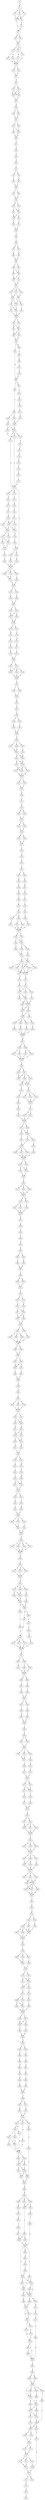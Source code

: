 strict digraph  {
	S0 -> S1 [ label = M ];
	S1 -> S2 [ label = A ];
	S1 -> S3 [ label = P ];
	S1 -> S4 [ label = G ];
	S2 -> S5 [ label = I ];
	S3 -> S5 [ label = I ];
	S4 -> S6 [ label = M ];
	S4 -> S5 [ label = I ];
	S5 -> S7 [ label = R ];
	S6 -> S8 [ label = P ];
	S7 -> S9 [ label = R ];
	S7 -> S10 [ label = K ];
	S8 -> S7 [ label = R ];
	S9 -> S11 [ label = K ];
	S10 -> S11 [ label = K ];
	S11 -> S12 [ label = S ];
	S11 -> S13 [ label = T ];
	S11 -> S14 [ label = P ];
	S12 -> S15 [ label = T ];
	S12 -> S16 [ label = S ];
	S13 -> S17 [ label = N ];
	S14 -> S18 [ label = K ];
	S15 -> S18 [ label = K ];
	S16 -> S18 [ label = K ];
	S17 -> S18 [ label = K ];
	S18 -> S19 [ label = S ];
	S18 -> S20 [ label = N ];
	S19 -> S21 [ label = P ];
	S20 -> S21 [ label = P ];
	S21 -> S22 [ label = P ];
	S22 -> S23 [ label = I ];
	S22 -> S24 [ label = V ];
	S23 -> S25 [ label = L ];
	S23 -> S26 [ label = M ];
	S24 -> S26 [ label = M ];
	S24 -> S25 [ label = L ];
	S25 -> S27 [ label = S ];
	S26 -> S27 [ label = S ];
	S27 -> S28 [ label = H ];
	S28 -> S29 [ label = E ];
	S28 -> S30 [ label = D ];
	S29 -> S31 [ label = F ];
	S30 -> S31 [ label = F ];
	S31 -> S32 [ label = I ];
	S31 -> S33 [ label = V ];
	S32 -> S34 [ label = L ];
	S32 -> S35 [ label = I ];
	S33 -> S35 [ label = I ];
	S34 -> S36 [ label = Q ];
	S35 -> S36 [ label = Q ];
	S36 -> S37 [ label = N ];
	S37 -> S38 [ label = H ];
	S38 -> S39 [ label = A ];
	S39 -> S40 [ label = D ];
	S40 -> S41 [ label = I ];
	S41 -> S42 [ label = V ];
	S41 -> S43 [ label = L ];
	S42 -> S44 [ label = S ];
	S43 -> S45 [ label = A ];
	S44 -> S46 [ label = C ];
	S45 -> S46 [ label = C ];
	S46 -> S47 [ label = V ];
	S46 -> S48 [ label = I ];
	S47 -> S49 [ label = A ];
	S48 -> S49 [ label = A ];
	S49 -> S50 [ label = M ];
	S49 -> S51 [ label = I ];
	S50 -> S52 [ label = V ];
	S50 -> S53 [ label = L ];
	S51 -> S53 [ label = L ];
	S52 -> S54 [ label = F ];
	S53 -> S55 [ label = I ];
	S53 -> S54 [ label = F ];
	S54 -> S56 [ label = L ];
	S55 -> S57 [ label = V ];
	S56 -> S58 [ label = L ];
	S57 -> S58 [ label = L ];
	S58 -> S59 [ label = G ];
	S59 -> S60 [ label = L ];
	S60 -> S61 [ label = M ];
	S60 -> S62 [ label = V ];
	S61 -> S63 [ label = F ];
	S62 -> S64 [ label = A ];
	S63 -> S65 [ label = E ];
	S64 -> S65 [ label = E ];
	S65 -> S66 [ label = I ];
	S65 -> S67 [ label = V ];
	S66 -> S68 [ label = S ];
	S66 -> S69 [ label = T ];
	S67 -> S69 [ label = T ];
	S68 -> S70 [ label = A ];
	S69 -> S71 [ label = S ];
	S69 -> S70 [ label = A ];
	S70 -> S72 [ label = K ];
	S71 -> S72 [ label = K ];
	S72 -> S73 [ label = V ];
	S72 -> S74 [ label = F ];
	S72 -> S75 [ label = A ];
	S73 -> S76 [ label = A ];
	S73 -> S77 [ label = S ];
	S74 -> S76 [ label = A ];
	S75 -> S77 [ label = S ];
	S76 -> S78 [ label = I ];
	S76 -> S79 [ label = V ];
	S77 -> S80 [ label = R ];
	S77 -> S78 [ label = I ];
	S78 -> S81 [ label = I ];
	S79 -> S81 [ label = I ];
	S79 -> S82 [ label = L ];
	S80 -> S83 [ label = V ];
	S81 -> S84 [ label = F ];
	S82 -> S84 [ label = F ];
	S83 -> S84 [ label = F ];
	S84 -> S85 [ label = V ];
	S84 -> S86 [ label = I ];
	S85 -> S87 [ label = T ];
	S85 -> S88 [ label = F ];
	S86 -> S87 [ label = T ];
	S87 -> S89 [ label = L ];
	S87 -> S90 [ label = V ];
	S88 -> S89 [ label = L ];
	S89 -> S91 [ label = Q ];
	S90 -> S91 [ label = Q ];
	S91 -> S92 [ label = Y ];
	S91 -> S93 [ label = H ];
	S92 -> S94 [ label = N ];
	S93 -> S95 [ label = G ];
	S94 -> S96 [ label = V ];
	S94 -> S97 [ label = E ];
	S95 -> S98 [ label = F ];
	S96 -> S99 [ label = T ];
	S97 -> S100 [ label = E ];
	S98 -> S101 [ label = I ];
	S99 -> S102 [ label = L ];
	S99 -> S103 [ label = I ];
	S100 -> S104 [ label = G ];
	S101 -> S105 [ label = K ];
	S102 -> S106 [ label = P ];
	S103 -> S107 [ label = S ];
	S104 -> S108 [ label = E ];
	S105 -> S94 [ label = N ];
	S106 -> S109 [ label = A ];
	S107 -> S109 [ label = A ];
	S107 -> S110 [ label = V ];
	S108 -> S111 [ label = L ];
	S109 -> S112 [ label = T ];
	S109 -> S113 [ label = N ];
	S109 -> S114 [ label = V ];
	S110 -> S113 [ label = N ];
	S111 -> S115 [ label = E ];
	S112 -> S116 [ label = E ];
	S113 -> S116 [ label = E ];
	S114 -> S117 [ label = G ];
	S115 -> S106 [ label = P ];
	S116 -> S118 [ label = E ];
	S116 -> S119 [ label = G ];
	S116 -> S120 [ label = F ];
	S117 -> S121 [ label = K ];
	S118 -> S122 [ label = Q ];
	S119 -> S123 [ label = P ];
	S120 -> S124 [ label = H ];
	S120 -> S125 [ label = T ];
	S121 -> S126 [ label = D ];
	S122 -> S127 [ label = A ];
	S123 -> S128 [ label = E ];
	S124 -> S129 [ label = H ];
	S125 -> S130 [ label = R ];
	S126 -> S131 [ label = A ];
	S127 -> S132 [ label = T ];
	S128 -> S133 [ label = E ];
	S129 -> S134 [ label = G ];
	S130 -> S134 [ label = G ];
	S131 -> S135 [ label = F ];
	S132 -> S136 [ label = E ];
	S133 -> S137 [ label = T ];
	S134 -> S138 [ label = I ];
	S134 -> S139 [ label = Y ];
	S134 -> S140 [ label = L ];
	S135 -> S141 [ label = P ];
	S136 -> S142 [ label = S ];
	S136 -> S143 [ label = A ];
	S137 -> S143 [ label = A ];
	S137 -> S144 [ label = T ];
	S138 -> S145 [ label = K ];
	S139 -> S146 [ label = L ];
	S140 -> S145 [ label = K ];
	S141 -> S147 [ label = I ];
	S142 -> S148 [ label = A ];
	S143 -> S149 [ label = V ];
	S143 -> S148 [ label = A ];
	S144 -> S149 [ label = V ];
	S145 -> S150 [ label = D ];
	S146 -> S150 [ label = D ];
	S147 -> S116 [ label = E ];
	S148 -> S151 [ label = S ];
	S148 -> S152 [ label = F ];
	S149 -> S153 [ label = N ];
	S150 -> S154 [ label = L ];
	S150 -> S155 [ label = I ];
	S151 -> S156 [ label = F ];
	S151 -> S157 [ label = L ];
	S152 -> S157 [ label = L ];
	S153 -> S158 [ label = Y ];
	S154 -> S159 [ label = A ];
	S155 -> S160 [ label = F ];
	S156 -> S161 [ label = Y ];
	S157 -> S161 [ label = Y ];
	S158 -> S120 [ label = F ];
	S159 -> S162 [ label = T ];
	S160 -> S162 [ label = T ];
	S161 -> S163 [ label = Y ];
	S162 -> S164 [ label = I ];
	S162 -> S165 [ label = V ];
	S163 -> S166 [ label = Y ];
	S164 -> S167 [ label = F ];
	S165 -> S167 [ label = F ];
	S165 -> S168 [ label = L ];
	S166 -> S134 [ label = G ];
	S167 -> S169 [ label = F ];
	S168 -> S169 [ label = F ];
	S169 -> S170 [ label = Y ];
	S169 -> S171 [ label = Q ];
	S170 -> S172 [ label = M ];
	S171 -> S173 [ label = A ];
	S172 -> S174 [ label = L ];
	S173 -> S175 [ label = M ];
	S174 -> S176 [ label = V ];
	S175 -> S177 [ label = M ];
	S176 -> S178 [ label = A ];
	S177 -> S179 [ label = L ];
	S178 -> S180 [ label = I ];
	S179 -> S180 [ label = I ];
	S180 -> S181 [ label = I ];
	S180 -> S182 [ label = V ];
	S181 -> S183 [ label = V ];
	S181 -> S184 [ label = M ];
	S181 -> S185 [ label = I ];
	S182 -> S183 [ label = V ];
	S183 -> S186 [ label = H ];
	S184 -> S186 [ label = H ];
	S185 -> S186 [ label = H ];
	S186 -> S187 [ label = A ];
	S187 -> S188 [ label = I ];
	S187 -> S189 [ label = V ];
	S188 -> S190 [ label = I ];
	S189 -> S190 [ label = I ];
	S190 -> S191 [ label = Q ];
	S191 -> S192 [ label = E ];
	S192 -> S193 [ label = Y ];
	S193 -> S194 [ label = V ];
	S193 -> S195 [ label = I ];
	S194 -> S196 [ label = L ];
	S195 -> S197 [ label = V ];
	S196 -> S198 [ label = D ];
	S197 -> S198 [ label = D ];
	S198 -> S199 [ label = K ];
	S199 -> S200 [ label = I ];
	S199 -> S201 [ label = L ];
	S199 -> S202 [ label = V ];
	S200 -> S203 [ label = N ];
	S201 -> S203 [ label = N ];
	S202 -> S204 [ label = S ];
	S203 -> S205 [ label = R ];
	S203 -> S206 [ label = K ];
	S204 -> S206 [ label = K ];
	S205 -> S207 [ label = R ];
	S205 -> S208 [ label = K ];
	S206 -> S208 [ label = K ];
	S207 -> S209 [ label = M ];
	S208 -> S210 [ label = K ];
	S208 -> S211 [ label = L ];
	S208 -> S209 [ label = M ];
	S209 -> S212 [ label = H ];
	S210 -> S212 [ label = H ];
	S211 -> S212 [ label = H ];
	S212 -> S213 [ label = F ];
	S212 -> S214 [ label = L ];
	S213 -> S215 [ label = S ];
	S214 -> S215 [ label = S ];
	S215 -> S216 [ label = K ];
	S216 -> S217 [ label = T ];
	S217 -> S218 [ label = K ];
	S218 -> S219 [ label = H ];
	S218 -> S220 [ label = N ];
	S219 -> S221 [ label = S ];
	S220 -> S221 [ label = S ];
	S221 -> S222 [ label = K ];
	S221 -> S223 [ label = R ];
	S222 -> S224 [ label = F ];
	S223 -> S224 [ label = F ];
	S224 -> S225 [ label = N ];
	S224 -> S226 [ label = S ];
	S225 -> S227 [ label = E ];
	S226 -> S227 [ label = E ];
	S227 -> S228 [ label = S ];
	S228 -> S229 [ label = G ];
	S229 -> S230 [ label = Q ];
	S230 -> S231 [ label = L ];
	S231 -> S232 [ label = S ];
	S231 -> S233 [ label = L ];
	S232 -> S234 [ label = A ];
	S233 -> S235 [ label = V ];
	S234 -> S236 [ label = F ];
	S235 -> S237 [ label = W ];
	S236 -> S238 [ label = Y ];
	S237 -> S239 [ label = C ];
	S238 -> S240 [ label = L ];
	S239 -> S241 [ label = I ];
	S240 -> S242 [ label = F ];
	S241 -> S243 [ label = V ];
	S242 -> S244 [ label = S ];
	S243 -> S245 [ label = A ];
	S244 -> S246 [ label = C ];
	S244 -> S247 [ label = F ];
	S245 -> S248 [ label = V ];
	S246 -> S249 [ label = I ];
	S246 -> S250 [ label = V ];
	S247 -> S251 [ label = A ];
	S248 -> S252 [ label = G ];
	S249 -> S253 [ label = W ];
	S250 -> S253 [ label = W ];
	S251 -> S253 [ label = W ];
	S252 -> S253 [ label = W ];
	S253 -> S254 [ label = G ];
	S253 -> S255 [ label = S ];
	S254 -> S256 [ label = T ];
	S254 -> S257 [ label = A ];
	S255 -> S257 [ label = A ];
	S256 -> S258 [ label = F ];
	S257 -> S259 [ label = S ];
	S257 -> S260 [ label = H ];
	S258 -> S261 [ label = I ];
	S259 -> S261 [ label = I ];
	S260 -> S262 [ label = L ];
	S261 -> S263 [ label = L ];
	S261 -> S264 [ label = I ];
	S262 -> S264 [ label = I ];
	S263 -> S265 [ label = V ];
	S263 -> S266 [ label = L ];
	S263 -> S267 [ label = I ];
	S263 -> S268 [ label = F ];
	S264 -> S267 [ label = I ];
	S264 -> S269 [ label = M ];
	S265 -> S270 [ label = S ];
	S266 -> S270 [ label = S ];
	S267 -> S271 [ label = K ];
	S267 -> S270 [ label = S ];
	S268 -> S270 [ label = S ];
	S269 -> S270 [ label = S ];
	S270 -> S272 [ label = E ];
	S271 -> S273 [ label = N ];
	S272 -> S274 [ label = N ];
	S273 -> S275 [ label = G ];
	S274 -> S276 [ label = Y ];
	S274 -> S277 [ label = F ];
	S274 -> S278 [ label = I ];
	S275 -> S277 [ label = F ];
	S276 -> S279 [ label = I ];
	S277 -> S280 [ label = L ];
	S277 -> S281 [ label = F ];
	S278 -> S280 [ label = L ];
	S279 -> S282 [ label = S ];
	S280 -> S282 [ label = S ];
	S280 -> S283 [ label = A ];
	S281 -> S282 [ label = S ];
	S282 -> S284 [ label = D ];
	S282 -> S285 [ label = N ];
	S283 -> S284 [ label = D ];
	S284 -> S286 [ label = P ];
	S285 -> S286 [ label = P ];
	S285 -> S287 [ label = I ];
	S286 -> S288 [ label = T ];
	S286 -> S289 [ label = V ];
	S286 -> S290 [ label = A ];
	S287 -> S291 [ label = S ];
	S288 -> S292 [ label = I ];
	S289 -> S293 [ label = N ];
	S290 -> S294 [ label = S ];
	S291 -> S295 [ label = A ];
	S292 -> S296 [ label = L ];
	S293 -> S296 [ label = L ];
	S294 -> S296 [ label = L ];
	S295 -> S296 [ label = L ];
	S296 -> S297 [ label = W ];
	S297 -> S298 [ label = R ];
	S297 -> S299 [ label = E ];
	S298 -> S300 [ label = S ];
	S298 -> S301 [ label = A ];
	S299 -> S302 [ label = G ];
	S299 -> S303 [ label = D ];
	S300 -> S304 [ label = Y ];
	S301 -> S304 [ label = Y ];
	S302 -> S304 [ label = Y ];
	S303 -> S304 [ label = Y ];
	S304 -> S305 [ label = P ];
	S305 -> S306 [ label = P ];
	S305 -> S307 [ label = H ];
	S306 -> S308 [ label = N ];
	S307 -> S309 [ label = T ];
	S307 -> S310 [ label = R ];
	S307 -> S308 [ label = N ];
	S308 -> S311 [ label = L ];
	S309 -> S311 [ label = L ];
	S309 -> S312 [ label = I ];
	S310 -> S311 [ label = L ];
	S311 -> S313 [ label = M ];
	S312 -> S314 [ label = I ];
	S313 -> S315 [ label = T ];
	S313 -> S316 [ label = P ];
	S313 -> S317 [ label = Q ];
	S314 -> S318 [ label = H ];
	S315 -> S319 [ label = F ];
	S316 -> S319 [ label = F ];
	S317 -> S319 [ label = F ];
	S318 -> S320 [ label = W ];
	S319 -> S321 [ label = Q ];
	S320 -> S322 [ label = E ];
	S321 -> S323 [ label = V ];
	S321 -> S324 [ label = M ];
	S322 -> S325 [ label = T ];
	S323 -> S326 [ label = K ];
	S324 -> S326 [ label = K ];
	S325 -> S326 [ label = K ];
	S326 -> S327 [ label = F ];
	S326 -> S328 [ label = L ];
	S327 -> S329 [ label = F ];
	S327 -> S330 [ label = Y ];
	S328 -> S330 [ label = Y ];
	S329 -> S331 [ label = Y ];
	S330 -> S332 [ label = F ];
	S330 -> S333 [ label = L ];
	S331 -> S334 [ label = I ];
	S332 -> S334 [ label = I ];
	S333 -> S335 [ label = L ];
	S334 -> S336 [ label = L ];
	S334 -> S337 [ label = C ];
	S334 -> S338 [ label = S ];
	S335 -> S339 [ label = V ];
	S336 -> S340 [ label = Q ];
	S337 -> S340 [ label = Q ];
	S338 -> S340 [ label = Q ];
	S339 -> S340 [ label = Q ];
	S340 -> S341 [ label = L ];
	S340 -> S342 [ label = M ];
	S341 -> S343 [ label = A ];
	S341 -> S344 [ label = G ];
	S342 -> S343 [ label = A ];
	S343 -> S345 [ label = Y ];
	S344 -> S345 [ label = Y ];
	S345 -> S346 [ label = W ];
	S346 -> S347 [ label = F ];
	S346 -> S348 [ label = L ];
	S346 -> S349 [ label = V ];
	S347 -> S350 [ label = H ];
	S348 -> S350 [ label = H ];
	S349 -> S350 [ label = H ];
	S350 -> S351 [ label = A ];
	S350 -> S352 [ label = M ];
	S351 -> S353 [ label = F ];
	S351 -> S354 [ label = L ];
	S352 -> S355 [ label = Y ];
	S353 -> S356 [ label = P ];
	S354 -> S356 [ label = P ];
	S355 -> S356 [ label = P ];
	S356 -> S357 [ label = E ];
	S357 -> S358 [ label = L ];
	S358 -> S359 [ label = Y ];
	S359 -> S360 [ label = F ];
	S360 -> S361 [ label = Q ];
	S361 -> S362 [ label = K ];
	S362 -> S363 [ label = T ];
	S362 -> S364 [ label = A ];
	S363 -> S365 [ label = K ];
	S364 -> S366 [ label = R ];
	S365 -> S367 [ label = K ];
	S366 -> S367 [ label = K ];
	S367 -> S368 [ label = E ];
	S368 -> S369 [ label = D ];
	S368 -> S370 [ label = E ];
	S369 -> S371 [ label = I ];
	S370 -> S371 [ label = I ];
	S371 -> S372 [ label = P ];
	S372 -> S373 [ label = R ];
	S372 -> S374 [ label = T ];
	S373 -> S375 [ label = Q ];
	S374 -> S376 [ label = R ];
	S375 -> S377 [ label = L ];
	S375 -> S378 [ label = V ];
	S376 -> S378 [ label = V ];
	S377 -> S379 [ label = V ];
	S378 -> S380 [ label = R ];
	S378 -> S379 [ label = V ];
	S379 -> S381 [ label = Y ];
	S380 -> S381 [ label = Y ];
	S381 -> S382 [ label = I ];
	S381 -> S383 [ label = Y ];
	S382 -> S384 [ label = G ];
	S382 -> S385 [ label = F ];
	S382 -> S386 [ label = S ];
	S383 -> S387 [ label = T ];
	S384 -> S388 [ label = L ];
	S385 -> S388 [ label = L ];
	S386 -> S388 [ label = L ];
	S387 -> S388 [ label = L ];
	S388 -> S389 [ label = Y ];
	S388 -> S390 [ label = H ];
	S389 -> S391 [ label = L ];
	S390 -> S391 [ label = L ];
	S391 -> S392 [ label = F ];
	S391 -> S393 [ label = V ];
	S392 -> S394 [ label = H ];
	S393 -> S394 [ label = H ];
	S393 -> S395 [ label = F ];
	S394 -> S396 [ label = I ];
	S395 -> S397 [ label = L ];
	S396 -> S398 [ label = A ];
	S397 -> S398 [ label = A ];
	S398 -> S399 [ label = G ];
	S399 -> S400 [ label = A ];
	S400 -> S401 [ label = Y ];
	S401 -> S402 [ label = L ];
	S401 -> S403 [ label = I ];
	S401 -> S404 [ label = A ];
	S402 -> S405 [ label = L ];
	S403 -> S405 [ label = L ];
	S404 -> S405 [ label = L ];
	S405 -> S406 [ label = N ];
	S405 -> S407 [ label = S ];
	S406 -> S408 [ label = L ];
	S406 -> S409 [ label = F ];
	S407 -> S408 [ label = L ];
	S408 -> S410 [ label = N ];
	S409 -> S411 [ label = W ];
	S410 -> S412 [ label = H ];
	S410 -> S413 [ label = R ];
	S411 -> S413 [ label = R ];
	S412 -> S414 [ label = L ];
	S413 -> S414 [ label = L ];
	S413 -> S415 [ label = V ];
	S414 -> S416 [ label = G ];
	S415 -> S417 [ label = S ];
	S416 -> S418 [ label = L ];
	S417 -> S418 [ label = L ];
	S418 -> S419 [ label = V ];
	S418 -> S420 [ label = I ];
	S419 -> S421 [ label = L ];
	S420 -> S422 [ label = M ];
	S421 -> S423 [ label = L ];
	S422 -> S424 [ label = G ];
	S423 -> S425 [ label = V ];
	S424 -> S426 [ label = M ];
	S425 -> S427 [ label = P ];
	S425 -> S428 [ label = L ];
	S426 -> S428 [ label = L ];
	S427 -> S429 [ label = H ];
	S428 -> S429 [ label = H ];
	S429 -> S430 [ label = Y ];
	S429 -> S431 [ label = F ];
	S430 -> S432 [ label = F ];
	S431 -> S433 [ label = T ];
	S432 -> S434 [ label = V ];
	S433 -> S435 [ label = A ];
	S434 -> S436 [ label = E ];
	S435 -> S436 [ label = E ];
	S436 -> S437 [ label = F ];
	S436 -> S438 [ label = L ];
	S436 -> S439 [ label = A ];
	S437 -> S440 [ label = L ];
	S438 -> S440 [ label = L ];
	S439 -> S441 [ label = V ];
	S440 -> S442 [ label = F ];
	S441 -> S442 [ label = F ];
	S442 -> S443 [ label = H ];
	S443 -> S444 [ label = I ];
	S443 -> S445 [ label = V ];
	S443 -> S446 [ label = A ];
	S443 -> S447 [ label = M ];
	S444 -> S448 [ label = S ];
	S445 -> S448 [ label = S ];
	S446 -> S448 [ label = S ];
	S447 -> S448 [ label = S ];
	S448 -> S449 [ label = R ];
	S449 -> S450 [ label = L ];
	S450 -> S451 [ label = F ];
	S450 -> S452 [ label = V ];
	S450 -> S453 [ label = L ];
	S451 -> S454 [ label = Y ];
	S452 -> S454 [ label = Y ];
	S453 -> S454 [ label = Y ];
	S454 -> S455 [ label = F ];
	S455 -> S456 [ label = T ];
	S455 -> S457 [ label = S ];
	S455 -> S458 [ label = A ];
	S456 -> S459 [ label = D ];
	S457 -> S460 [ label = N ];
	S457 -> S459 [ label = D ];
	S458 -> S461 [ label = E ];
	S459 -> S462 [ label = E ];
	S460 -> S462 [ label = E ];
	S461 -> S463 [ label = K ];
	S462 -> S464 [ label = K ];
	S462 -> S465 [ label = N ];
	S463 -> S465 [ label = N ];
	S464 -> S466 [ label = Y ];
	S465 -> S467 [ label = R ];
	S465 -> S468 [ label = E ];
	S466 -> S469 [ label = Q ];
	S467 -> S469 [ label = Q ];
	S468 -> S470 [ label = L ];
	S469 -> S471 [ label = K ];
	S469 -> S472 [ label = L ];
	S469 -> S473 [ label = T ];
	S470 -> S474 [ label = A ];
	S471 -> S475 [ label = G ];
	S472 -> S475 [ label = G ];
	S473 -> S475 [ label = G ];
	S474 -> S476 [ label = E ];
	S475 -> S477 [ label = F ];
	S476 -> S478 [ label = M ];
	S477 -> S479 [ label = S ];
	S477 -> S480 [ label = T ];
	S478 -> S475 [ label = G ];
	S479 -> S481 [ label = L ];
	S480 -> S482 [ label = I ];
	S480 -> S483 [ label = V ];
	S481 -> S484 [ label = W ];
	S482 -> S484 [ label = W ];
	S483 -> S484 [ label = W ];
	S484 -> S485 [ label = A ];
	S484 -> S486 [ label = R ];
	S485 -> S487 [ label = V ];
	S486 -> S488 [ label = F ];
	S487 -> S489 [ label = L ];
	S488 -> S490 [ label = V ];
	S489 -> S491 [ label = F ];
	S490 -> S491 [ label = F ];
	S491 -> S492 [ label = V ];
	S491 -> S493 [ label = P ];
	S492 -> S494 [ label = L ];
	S493 -> S495 [ label = I ];
	S494 -> S496 [ label = G ];
	S495 -> S497 [ label = V ];
	S496 -> S498 [ label = R ];
	S497 -> S498 [ label = R ];
	S498 -> S499 [ label = L ];
	S499 -> S500 [ label = L ];
	S500 -> S501 [ label = T ];
	S500 -> S502 [ label = I ];
	S501 -> S503 [ label = L ];
	S502 -> S503 [ label = L ];
	S503 -> S504 [ label = I ];
	S503 -> S505 [ label = S ];
	S503 -> S506 [ label = A ];
	S504 -> S507 [ label = L ];
	S505 -> S507 [ label = L ];
	S506 -> S508 [ label = I ];
	S507 -> S509 [ label = S ];
	S508 -> S510 [ label = G ];
	S509 -> S511 [ label = V ];
	S510 -> S512 [ label = F ];
	S511 -> S513 [ label = L ];
	S512 -> S513 [ label = L ];
	S513 -> S514 [ label = T ];
	S513 -> S515 [ label = A ];
	S514 -> S516 [ label = V ];
	S514 -> S517 [ label = F ];
	S515 -> S516 [ label = V ];
	S516 -> S518 [ label = G ];
	S517 -> S519 [ label = R ];
	S518 -> S520 [ label = F ];
	S519 -> S521 [ label = L ];
	S520 -> S522 [ label = G ];
	S521 -> S522 [ label = G ];
	S522 -> S523 [ label = L ];
	S523 -> S524 [ label = A ];
	S523 -> S525 [ label = G ];
	S524 -> S526 [ label = R ];
	S524 -> S527 [ label = T ];
	S524 -> S528 [ label = G ];
	S525 -> S526 [ label = R ];
	S526 -> S529 [ label = A ];
	S527 -> S529 [ label = A ];
	S528 -> S529 [ label = A ];
	S529 -> S530 [ label = E ];
	S530 -> S531 [ label = N ];
	S530 -> S532 [ label = I ];
	S530 -> S533 [ label = Q ];
	S531 -> S534 [ label = Q ];
	S532 -> S534 [ label = Q ];
	S533 -> S534 [ label = Q ];
	S534 -> S535 [ label = K ];
	S534 -> S536 [ label = G ];
	S534 -> S537 [ label = E ];
	S535 -> S538 [ label = L ];
	S536 -> S539 [ label = F ];
	S536 -> S538 [ label = L ];
	S537 -> S540 [ label = V ];
	S538 -> S541 [ label = D ];
	S539 -> S541 [ label = D ];
	S540 -> S541 [ label = D ];
	S541 -> S542 [ label = F ];
	S541 -> S543 [ label = L ];
	S541 -> S544 [ label = I ];
	S542 -> S545 [ label = S ];
	S542 -> S546 [ label = A ];
	S543 -> S546 [ label = A ];
	S544 -> S546 [ label = A ];
	S545 -> S547 [ label = T ];
	S546 -> S548 [ label = A ];
	S546 -> S547 [ label = T ];
	S546 -> S549 [ label = E ];
	S547 -> S550 [ label = G ];
	S548 -> S550 [ label = G ];
	S549 -> S550 [ label = G ];
	S550 -> S551 [ label = N ];
	S551 -> S552 [ label = F ];
	S552 -> S553 [ label = N ];
	S553 -> S554 [ label = V ];
	S553 -> S555 [ label = S ];
	S554 -> S556 [ label = L ];
	S554 -> S557 [ label = V ];
	S555 -> S558 [ label = P ];
	S556 -> S559 [ label = G ];
	S556 -> S560 [ label = F ];
	S556 -> S561 [ label = A ];
	S557 -> S560 [ label = F ];
	S558 -> S560 [ label = F ];
	S559 -> S562 [ label = V ];
	S560 -> S562 [ label = V ];
	S561 -> S562 [ label = V ];
	S562 -> S563 [ label = R ];
	S563 -> S564 [ label = I ];
	S564 -> S565 [ label = A ];
	S564 -> S566 [ label = T ];
	S564 -> S567 [ label = V ];
	S565 -> S568 [ label = V ];
	S566 -> S568 [ label = V ];
	S567 -> S569 [ label = C ];
	S568 -> S570 [ label = L ];
	S569 -> S570 [ label = L ];
	S570 -> S571 [ label = A ];
	S570 -> S572 [ label = S ];
	S571 -> S573 [ label = S ];
	S571 -> S574 [ label = A ];
	S572 -> S573 [ label = S ];
	S573 -> S575 [ label = I ];
	S573 -> S576 [ label = L ];
	S574 -> S575 [ label = I ];
	S575 -> S577 [ label = C ];
	S576 -> S578 [ label = F ];
	S577 -> S579 [ label = I ];
	S577 -> S580 [ label = L ];
	S578 -> S581 [ label = V ];
	S579 -> S582 [ label = T ];
	S580 -> S583 [ label = S ];
	S580 -> S582 [ label = T ];
	S581 -> S584 [ label = L ];
	S582 -> S585 [ label = Q ];
	S583 -> S585 [ label = Q ];
	S584 -> S585 [ label = Q ];
	S585 -> S586 [ label = A ];
	S585 -> S587 [ label = V ];
	S586 -> S588 [ label = F ];
	S587 -> S588 [ label = F ];
	S587 -> S589 [ label = W ];
	S588 -> S590 [ label = M ];
	S589 -> S591 [ label = L ];
	S590 -> S592 [ label = M ];
	S591 -> S592 [ label = M ];
	S592 -> S593 [ label = W ];
	S593 -> S594 [ label = K ];
	S593 -> S595 [ label = P ];
	S594 -> S596 [ label = F ];
	S595 -> S597 [ label = Y ];
	S596 -> S598 [ label = I ];
	S597 -> S599 [ label = T ];
	S598 -> S600 [ label = N ];
	S599 -> S601 [ label = Q ];
	S600 -> S602 [ label = F ];
	S601 -> S603 [ label = L ];
	S602 -> S604 [ label = Q ];
	S603 -> S605 [ label = I ];
	S604 -> S606 [ label = L ];
	S605 -> S607 [ label = V ];
	S606 -> S608 [ label = R ];
	S607 -> S608 [ label = R ];
	S608 -> S609 [ label = R ];
	S609 -> S610 [ label = W ];
	S609 -> S611 [ label = R ];
	S610 -> S612 [ label = R ];
	S611 -> S613 [ label = N ];
	S612 -> S614 [ label = E ];
	S613 -> S614 [ label = E ];
	S614 -> S615 [ label = H ];
	S614 -> S616 [ label = Q ];
	S614 -> S617 [ label = R ];
	S615 -> S618 [ label = S ];
	S615 -> S619 [ label = G ];
	S616 -> S620 [ label = E ];
	S617 -> S621 [ label = A ];
	S618 -> S622 [ label = T ];
	S618 -> S623 [ label = S ];
	S619 -> S624 [ label = Q ];
	S620 -> S625 [ label = E ];
	S621 -> S624 [ label = Q ];
	S622 -> S626 [ label = S ];
	S622 -> S627 [ label = F ];
	S623 -> S627 [ label = F ];
	S624 -> S628 [ label = A ];
	S624 -> S629 [ label = T ];
	S625 -> S630 [ label = L ];
	S626 -> S624 [ label = Q ];
	S627 -> S624 [ label = Q ];
	S628 -> S631 [ label = P ];
	S628 -> S632 [ label = Q ];
	S629 -> S632 [ label = Q ];
	S630 -> S633 [ label = K ];
	S631 -> S634 [ label = T ];
	S632 -> S634 [ label = T ];
	S632 -> S635 [ label = A ];
	S633 -> S636 [ label = K ];
	S634 -> S637 [ label = V ];
	S634 -> S630 [ label = L ];
	S635 -> S637 [ label = V ];
	S636 -> S638 [ label = K ];
	S637 -> S633 [ label = K ];
	S638 -> S639 [ label = P ];
	S638 -> S640 [ label = A ];
	S638 -> S641 [ label = A ];
	S639 -> S642 [ label = T ];
	S639 -> S643 [ label = A ];
	S640 -> S644 [ label = A ];
	S641 -> S643 [ label = A ];
	S642 -> S645 [ label = V ];
	S643 -> S646 [ label = P ];
	S644 -> S647 [ label = V ];
	S645 -> S648 [ label = T ];
	S646 -> S649 [ label = S ];
	S646 -> S650 [ label = A ];
	S647 -> S651 [ label = L ];
	S648 -> S652 [ label = K ];
	S649 -> S652 [ label = K ];
	S650 -> S652 [ label = K ];
	S651 -> S653 [ label = S ];
	S652 -> S654 [ label = G ];
	S652 -> S655 [ label = S ];
	S652 -> S656 [ label = P ];
	S653 -> S657 [ label = T ];
	S654 -> S658 [ label = R ];
	S654 -> S659 [ label = K ];
	S655 -> S660 [ label = K ];
	S655 -> S658 [ label = R ];
	S656 -> S661 [ label = K ];
	S657 -> S650 [ label = A ];
	S658 -> S662 [ label = S ];
	S658 -> S663 [ label = S ];
	S659 -> S660 [ label = K ];
	S660 -> S662 [ label = S ];
	S660 -> S664 [ label = Q ];
	S661 -> S665 [ label = P ];
	S662 -> S666 [ label = R ];
	S662 -> S667 [ label = K ];
	S663 -> S662 [ label = S ];
	S664 -> S668 [ label = K ];
	S665 -> S669 [ label = V ];
	S666 -> S670 [ label = K ];
	S667 -> S671 [ label = K ];
	S668 -> S670 [ label = K ];
	S669 -> S654 [ label = G ];
	S670 -> S672 [ label = G ];
	S670 -> S673 [ label = D ];
	S671 -> S674 [ label = D ];
	S672 -> S675 [ label = T ];
	S672 -> S676 [ label = S ];
	S673 -> S672 [ label = G ];
	S674 -> S677 [ label = K ];
	S675 -> S678 [ label = E ];
	S676 -> S679 [ label = F ];
	S677 -> S680 [ label = A ];
	S678 -> S681 [ label = N ];
	S678 -> S682 [ label = S ];
	S679 -> S678 [ label = E ];
	S680 -> S681 [ label = N ];
	S681 -> S683 [ label = G ];
	S682 -> S684 [ label = T ];
	S683 -> S685 [ label = V ];
	S684 -> S681 [ label = N ];
	S685 -> S686 [ label = N ];
	S685 -> S687 [ label = G ];
	S686 -> S688 [ label = G ];
	S687 -> S688 [ label = G ];
	S688 -> S689 [ label = T ];
	S688 -> S690 [ label = V ];
	S688 -> S691 [ label = K ];
	S688 -> S692 [ label = A ];
	S689 -> S690 [ label = V ];
	S690 -> S693 [ label = T ];
	S690 -> S694 [ label = N ];
	S691 -> S695 [ label = S ];
	S692 -> S696 [ label = L ];
	S693 -> S697 [ label = S ];
	S693 -> S698 [ label = P ];
	S694 -> S697 [ label = S ];
	S695 -> S699 [ label = G ];
	S696 -> S693 [ label = T ];
	S697 -> S700 [ label = N ];
	S697 -> S701 [ label = H ];
	S698 -> S700 [ label = N ];
	S699 -> S702 [ label = A ];
	S699 -> S703 [ label = K ];
	S700 -> S699 [ label = G ];
	S701 -> S704 [ label = T ];
	S702 -> S705 [ label = D ];
	S702 -> S706 [ label = E ];
	S703 -> S707 [ label = L ];
	S704 -> S702 [ label = A ];
	S705 -> S708 [ label = S ];
	S706 -> S708 [ label = S ];
	S707 -> S709 [ label = K ];
	S708 -> S710 [ label = P ];
	S708 -> S711 [ label = S ];
	S709 -> S712 [ label = K ];
	S710 -> S713 [ label = R ];
	S711 -> S713 [ label = R ];
	S712 -> S714 [ label = E ];
	S712 -> S715 [ label = N ];
	S713 -> S716 [ label = N ];
	S713 -> S717 [ label = A ];
	S713 -> S718 [ label = V ];
	S714 -> S719 [ label = K ];
	S716 -> S721 [ label = R ];
	S717 -> S721 [ label = R ];
	S718 -> S709 [ label = K ];
	S719 -> S722 [ label = S ];
	S721 -> S712 [ label = K ];
	S722 -> S723 [ label = S ];
}
